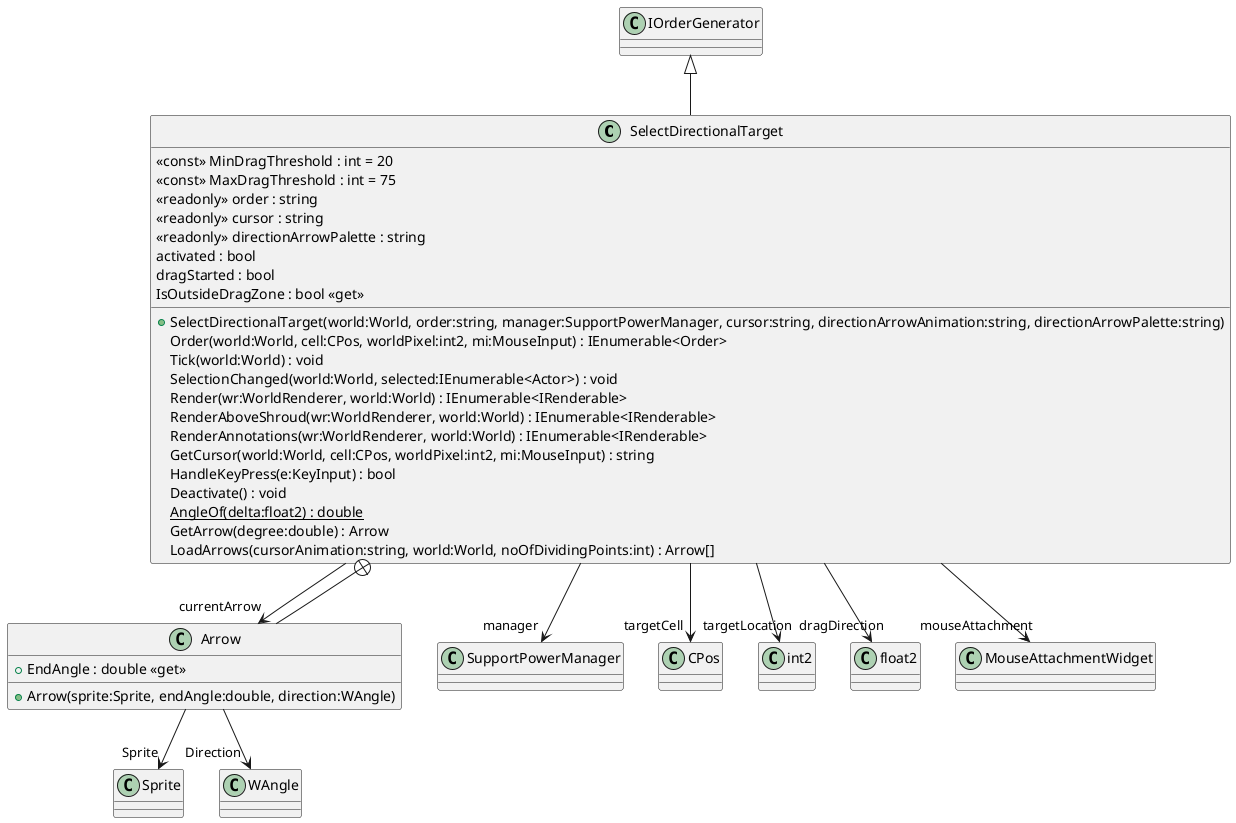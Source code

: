 @startuml
class SelectDirectionalTarget {
    <<const>> MinDragThreshold : int = 20
    <<const>> MaxDragThreshold : int = 75
    <<readonly>> order : string
    <<readonly>> cursor : string
    <<readonly>> directionArrowPalette : string
    activated : bool
    dragStarted : bool
    + SelectDirectionalTarget(world:World, order:string, manager:SupportPowerManager, cursor:string, directionArrowAnimation:string, directionArrowPalette:string)
    Order(world:World, cell:CPos, worldPixel:int2, mi:MouseInput) : IEnumerable<Order>
    Tick(world:World) : void
    SelectionChanged(world:World, selected:IEnumerable<Actor>) : void
    IsOutsideDragZone : bool <<get>>
    Render(wr:WorldRenderer, world:World) : IEnumerable<IRenderable>
    RenderAboveShroud(wr:WorldRenderer, world:World) : IEnumerable<IRenderable>
    RenderAnnotations(wr:WorldRenderer, world:World) : IEnumerable<IRenderable>
    GetCursor(world:World, cell:CPos, worldPixel:int2, mi:MouseInput) : string
    HandleKeyPress(e:KeyInput) : bool
    Deactivate() : void
    {static} AngleOf(delta:float2) : double
    GetArrow(degree:double) : Arrow
    LoadArrows(cursorAnimation:string, world:World, noOfDividingPoints:int) : Arrow[]
}
class Arrow {
    + EndAngle : double <<get>>
    + Arrow(sprite:Sprite, endAngle:double, direction:WAngle)
}
IOrderGenerator <|-- SelectDirectionalTarget
SelectDirectionalTarget --> "manager" SupportPowerManager
SelectDirectionalTarget --> "targetCell" CPos
SelectDirectionalTarget --> "targetLocation" int2
SelectDirectionalTarget --> "dragDirection" float2
SelectDirectionalTarget --> "currentArrow" Arrow
SelectDirectionalTarget --> "mouseAttachment" MouseAttachmentWidget
SelectDirectionalTarget +-- Arrow
Arrow --> "Sprite" Sprite
Arrow --> "Direction" WAngle
@enduml
